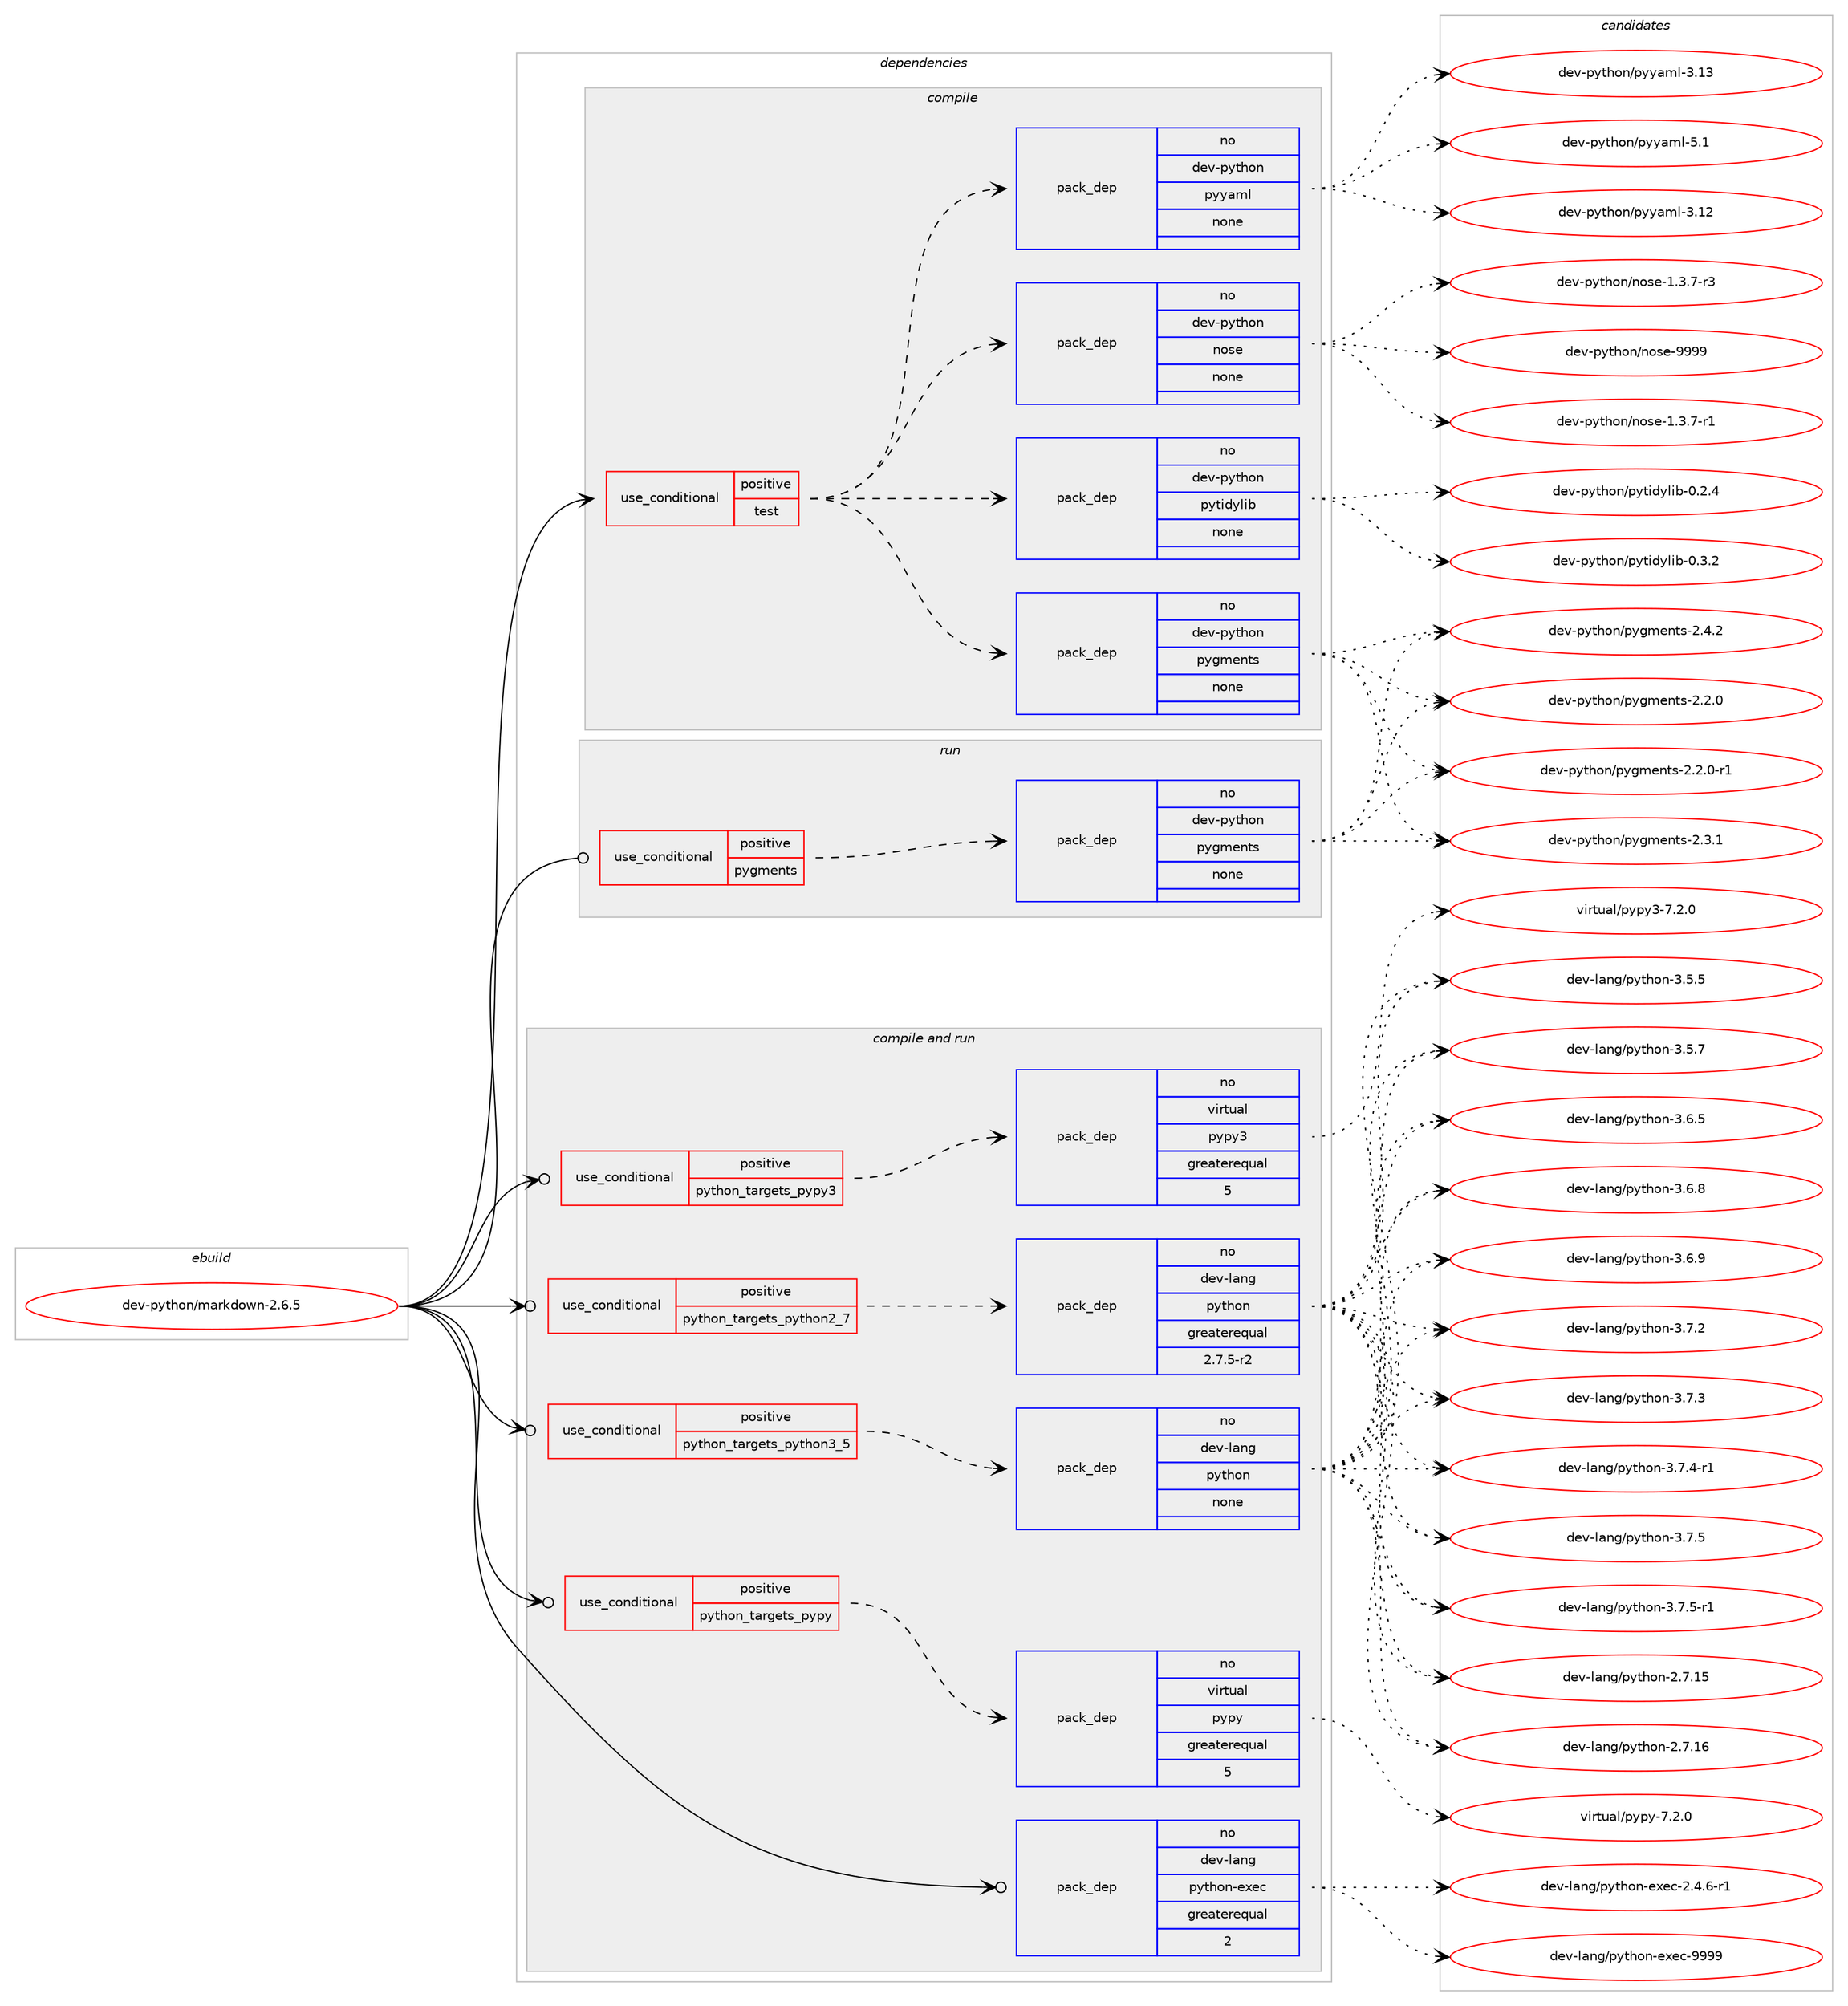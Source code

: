 digraph prolog {

# *************
# Graph options
# *************

newrank=true;
concentrate=true;
compound=true;
graph [rankdir=LR,fontname=Helvetica,fontsize=10,ranksep=1.5];#, ranksep=2.5, nodesep=0.2];
edge  [arrowhead=vee];
node  [fontname=Helvetica,fontsize=10];

# **********
# The ebuild
# **********

subgraph cluster_leftcol {
color=gray;
rank=same;
label=<<i>ebuild</i>>;
id [label="dev-python/markdown-2.6.5", color=red, width=4, href="../dev-python/markdown-2.6.5.svg"];
}

# ****************
# The dependencies
# ****************

subgraph cluster_midcol {
color=gray;
label=<<i>dependencies</i>>;
subgraph cluster_compile {
fillcolor="#eeeeee";
style=filled;
label=<<i>compile</i>>;
subgraph cond142299 {
dependency613913 [label=<<TABLE BORDER="0" CELLBORDER="1" CELLSPACING="0" CELLPADDING="4"><TR><TD ROWSPAN="3" CELLPADDING="10">use_conditional</TD></TR><TR><TD>positive</TD></TR><TR><TD>test</TD></TR></TABLE>>, shape=none, color=red];
subgraph pack459810 {
dependency613914 [label=<<TABLE BORDER="0" CELLBORDER="1" CELLSPACING="0" CELLPADDING="4" WIDTH="220"><TR><TD ROWSPAN="6" CELLPADDING="30">pack_dep</TD></TR><TR><TD WIDTH="110">no</TD></TR><TR><TD>dev-python</TD></TR><TR><TD>nose</TD></TR><TR><TD>none</TD></TR><TR><TD></TD></TR></TABLE>>, shape=none, color=blue];
}
dependency613913:e -> dependency613914:w [weight=20,style="dashed",arrowhead="vee"];
subgraph pack459811 {
dependency613915 [label=<<TABLE BORDER="0" CELLBORDER="1" CELLSPACING="0" CELLPADDING="4" WIDTH="220"><TR><TD ROWSPAN="6" CELLPADDING="30">pack_dep</TD></TR><TR><TD WIDTH="110">no</TD></TR><TR><TD>dev-python</TD></TR><TR><TD>pyyaml</TD></TR><TR><TD>none</TD></TR><TR><TD></TD></TR></TABLE>>, shape=none, color=blue];
}
dependency613913:e -> dependency613915:w [weight=20,style="dashed",arrowhead="vee"];
subgraph pack459812 {
dependency613916 [label=<<TABLE BORDER="0" CELLBORDER="1" CELLSPACING="0" CELLPADDING="4" WIDTH="220"><TR><TD ROWSPAN="6" CELLPADDING="30">pack_dep</TD></TR><TR><TD WIDTH="110">no</TD></TR><TR><TD>dev-python</TD></TR><TR><TD>pygments</TD></TR><TR><TD>none</TD></TR><TR><TD></TD></TR></TABLE>>, shape=none, color=blue];
}
dependency613913:e -> dependency613916:w [weight=20,style="dashed",arrowhead="vee"];
subgraph pack459813 {
dependency613917 [label=<<TABLE BORDER="0" CELLBORDER="1" CELLSPACING="0" CELLPADDING="4" WIDTH="220"><TR><TD ROWSPAN="6" CELLPADDING="30">pack_dep</TD></TR><TR><TD WIDTH="110">no</TD></TR><TR><TD>dev-python</TD></TR><TR><TD>pytidylib</TD></TR><TR><TD>none</TD></TR><TR><TD></TD></TR></TABLE>>, shape=none, color=blue];
}
dependency613913:e -> dependency613917:w [weight=20,style="dashed",arrowhead="vee"];
}
id:e -> dependency613913:w [weight=20,style="solid",arrowhead="vee"];
}
subgraph cluster_compileandrun {
fillcolor="#eeeeee";
style=filled;
label=<<i>compile and run</i>>;
subgraph cond142300 {
dependency613918 [label=<<TABLE BORDER="0" CELLBORDER="1" CELLSPACING="0" CELLPADDING="4"><TR><TD ROWSPAN="3" CELLPADDING="10">use_conditional</TD></TR><TR><TD>positive</TD></TR><TR><TD>python_targets_pypy</TD></TR></TABLE>>, shape=none, color=red];
subgraph pack459814 {
dependency613919 [label=<<TABLE BORDER="0" CELLBORDER="1" CELLSPACING="0" CELLPADDING="4" WIDTH="220"><TR><TD ROWSPAN="6" CELLPADDING="30">pack_dep</TD></TR><TR><TD WIDTH="110">no</TD></TR><TR><TD>virtual</TD></TR><TR><TD>pypy</TD></TR><TR><TD>greaterequal</TD></TR><TR><TD>5</TD></TR></TABLE>>, shape=none, color=blue];
}
dependency613918:e -> dependency613919:w [weight=20,style="dashed",arrowhead="vee"];
}
id:e -> dependency613918:w [weight=20,style="solid",arrowhead="odotvee"];
subgraph cond142301 {
dependency613920 [label=<<TABLE BORDER="0" CELLBORDER="1" CELLSPACING="0" CELLPADDING="4"><TR><TD ROWSPAN="3" CELLPADDING="10">use_conditional</TD></TR><TR><TD>positive</TD></TR><TR><TD>python_targets_pypy3</TD></TR></TABLE>>, shape=none, color=red];
subgraph pack459815 {
dependency613921 [label=<<TABLE BORDER="0" CELLBORDER="1" CELLSPACING="0" CELLPADDING="4" WIDTH="220"><TR><TD ROWSPAN="6" CELLPADDING="30">pack_dep</TD></TR><TR><TD WIDTH="110">no</TD></TR><TR><TD>virtual</TD></TR><TR><TD>pypy3</TD></TR><TR><TD>greaterequal</TD></TR><TR><TD>5</TD></TR></TABLE>>, shape=none, color=blue];
}
dependency613920:e -> dependency613921:w [weight=20,style="dashed",arrowhead="vee"];
}
id:e -> dependency613920:w [weight=20,style="solid",arrowhead="odotvee"];
subgraph cond142302 {
dependency613922 [label=<<TABLE BORDER="0" CELLBORDER="1" CELLSPACING="0" CELLPADDING="4"><TR><TD ROWSPAN="3" CELLPADDING="10">use_conditional</TD></TR><TR><TD>positive</TD></TR><TR><TD>python_targets_python2_7</TD></TR></TABLE>>, shape=none, color=red];
subgraph pack459816 {
dependency613923 [label=<<TABLE BORDER="0" CELLBORDER="1" CELLSPACING="0" CELLPADDING="4" WIDTH="220"><TR><TD ROWSPAN="6" CELLPADDING="30">pack_dep</TD></TR><TR><TD WIDTH="110">no</TD></TR><TR><TD>dev-lang</TD></TR><TR><TD>python</TD></TR><TR><TD>greaterequal</TD></TR><TR><TD>2.7.5-r2</TD></TR></TABLE>>, shape=none, color=blue];
}
dependency613922:e -> dependency613923:w [weight=20,style="dashed",arrowhead="vee"];
}
id:e -> dependency613922:w [weight=20,style="solid",arrowhead="odotvee"];
subgraph cond142303 {
dependency613924 [label=<<TABLE BORDER="0" CELLBORDER="1" CELLSPACING="0" CELLPADDING="4"><TR><TD ROWSPAN="3" CELLPADDING="10">use_conditional</TD></TR><TR><TD>positive</TD></TR><TR><TD>python_targets_python3_5</TD></TR></TABLE>>, shape=none, color=red];
subgraph pack459817 {
dependency613925 [label=<<TABLE BORDER="0" CELLBORDER="1" CELLSPACING="0" CELLPADDING="4" WIDTH="220"><TR><TD ROWSPAN="6" CELLPADDING="30">pack_dep</TD></TR><TR><TD WIDTH="110">no</TD></TR><TR><TD>dev-lang</TD></TR><TR><TD>python</TD></TR><TR><TD>none</TD></TR><TR><TD></TD></TR></TABLE>>, shape=none, color=blue];
}
dependency613924:e -> dependency613925:w [weight=20,style="dashed",arrowhead="vee"];
}
id:e -> dependency613924:w [weight=20,style="solid",arrowhead="odotvee"];
subgraph pack459818 {
dependency613926 [label=<<TABLE BORDER="0" CELLBORDER="1" CELLSPACING="0" CELLPADDING="4" WIDTH="220"><TR><TD ROWSPAN="6" CELLPADDING="30">pack_dep</TD></TR><TR><TD WIDTH="110">no</TD></TR><TR><TD>dev-lang</TD></TR><TR><TD>python-exec</TD></TR><TR><TD>greaterequal</TD></TR><TR><TD>2</TD></TR></TABLE>>, shape=none, color=blue];
}
id:e -> dependency613926:w [weight=20,style="solid",arrowhead="odotvee"];
}
subgraph cluster_run {
fillcolor="#eeeeee";
style=filled;
label=<<i>run</i>>;
subgraph cond142304 {
dependency613927 [label=<<TABLE BORDER="0" CELLBORDER="1" CELLSPACING="0" CELLPADDING="4"><TR><TD ROWSPAN="3" CELLPADDING="10">use_conditional</TD></TR><TR><TD>positive</TD></TR><TR><TD>pygments</TD></TR></TABLE>>, shape=none, color=red];
subgraph pack459819 {
dependency613928 [label=<<TABLE BORDER="0" CELLBORDER="1" CELLSPACING="0" CELLPADDING="4" WIDTH="220"><TR><TD ROWSPAN="6" CELLPADDING="30">pack_dep</TD></TR><TR><TD WIDTH="110">no</TD></TR><TR><TD>dev-python</TD></TR><TR><TD>pygments</TD></TR><TR><TD>none</TD></TR><TR><TD></TD></TR></TABLE>>, shape=none, color=blue];
}
dependency613927:e -> dependency613928:w [weight=20,style="dashed",arrowhead="vee"];
}
id:e -> dependency613927:w [weight=20,style="solid",arrowhead="odot"];
}
}

# **************
# The candidates
# **************

subgraph cluster_choices {
rank=same;
color=gray;
label=<<i>candidates</i>>;

subgraph choice459810 {
color=black;
nodesep=1;
choice10010111845112121116104111110471101111151014549465146554511449 [label="dev-python/nose-1.3.7-r1", color=red, width=4,href="../dev-python/nose-1.3.7-r1.svg"];
choice10010111845112121116104111110471101111151014549465146554511451 [label="dev-python/nose-1.3.7-r3", color=red, width=4,href="../dev-python/nose-1.3.7-r3.svg"];
choice10010111845112121116104111110471101111151014557575757 [label="dev-python/nose-9999", color=red, width=4,href="../dev-python/nose-9999.svg"];
dependency613914:e -> choice10010111845112121116104111110471101111151014549465146554511449:w [style=dotted,weight="100"];
dependency613914:e -> choice10010111845112121116104111110471101111151014549465146554511451:w [style=dotted,weight="100"];
dependency613914:e -> choice10010111845112121116104111110471101111151014557575757:w [style=dotted,weight="100"];
}
subgraph choice459811 {
color=black;
nodesep=1;
choice1001011184511212111610411111047112121121971091084551464950 [label="dev-python/pyyaml-3.12", color=red, width=4,href="../dev-python/pyyaml-3.12.svg"];
choice1001011184511212111610411111047112121121971091084551464951 [label="dev-python/pyyaml-3.13", color=red, width=4,href="../dev-python/pyyaml-3.13.svg"];
choice10010111845112121116104111110471121211219710910845534649 [label="dev-python/pyyaml-5.1", color=red, width=4,href="../dev-python/pyyaml-5.1.svg"];
dependency613915:e -> choice1001011184511212111610411111047112121121971091084551464950:w [style=dotted,weight="100"];
dependency613915:e -> choice1001011184511212111610411111047112121121971091084551464951:w [style=dotted,weight="100"];
dependency613915:e -> choice10010111845112121116104111110471121211219710910845534649:w [style=dotted,weight="100"];
}
subgraph choice459812 {
color=black;
nodesep=1;
choice1001011184511212111610411111047112121103109101110116115455046504648 [label="dev-python/pygments-2.2.0", color=red, width=4,href="../dev-python/pygments-2.2.0.svg"];
choice10010111845112121116104111110471121211031091011101161154550465046484511449 [label="dev-python/pygments-2.2.0-r1", color=red, width=4,href="../dev-python/pygments-2.2.0-r1.svg"];
choice1001011184511212111610411111047112121103109101110116115455046514649 [label="dev-python/pygments-2.3.1", color=red, width=4,href="../dev-python/pygments-2.3.1.svg"];
choice1001011184511212111610411111047112121103109101110116115455046524650 [label="dev-python/pygments-2.4.2", color=red, width=4,href="../dev-python/pygments-2.4.2.svg"];
dependency613916:e -> choice1001011184511212111610411111047112121103109101110116115455046504648:w [style=dotted,weight="100"];
dependency613916:e -> choice10010111845112121116104111110471121211031091011101161154550465046484511449:w [style=dotted,weight="100"];
dependency613916:e -> choice1001011184511212111610411111047112121103109101110116115455046514649:w [style=dotted,weight="100"];
dependency613916:e -> choice1001011184511212111610411111047112121103109101110116115455046524650:w [style=dotted,weight="100"];
}
subgraph choice459813 {
color=black;
nodesep=1;
choice100101118451121211161041111104711212111610510012110810598454846504652 [label="dev-python/pytidylib-0.2.4", color=red, width=4,href="../dev-python/pytidylib-0.2.4.svg"];
choice100101118451121211161041111104711212111610510012110810598454846514650 [label="dev-python/pytidylib-0.3.2", color=red, width=4,href="../dev-python/pytidylib-0.3.2.svg"];
dependency613917:e -> choice100101118451121211161041111104711212111610510012110810598454846504652:w [style=dotted,weight="100"];
dependency613917:e -> choice100101118451121211161041111104711212111610510012110810598454846514650:w [style=dotted,weight="100"];
}
subgraph choice459814 {
color=black;
nodesep=1;
choice1181051141161179710847112121112121455546504648 [label="virtual/pypy-7.2.0", color=red, width=4,href="../virtual/pypy-7.2.0.svg"];
dependency613919:e -> choice1181051141161179710847112121112121455546504648:w [style=dotted,weight="100"];
}
subgraph choice459815 {
color=black;
nodesep=1;
choice118105114116117971084711212111212151455546504648 [label="virtual/pypy3-7.2.0", color=red, width=4,href="../virtual/pypy3-7.2.0.svg"];
dependency613921:e -> choice118105114116117971084711212111212151455546504648:w [style=dotted,weight="100"];
}
subgraph choice459816 {
color=black;
nodesep=1;
choice10010111845108971101034711212111610411111045504655464953 [label="dev-lang/python-2.7.15", color=red, width=4,href="../dev-lang/python-2.7.15.svg"];
choice10010111845108971101034711212111610411111045504655464954 [label="dev-lang/python-2.7.16", color=red, width=4,href="../dev-lang/python-2.7.16.svg"];
choice100101118451089711010347112121116104111110455146534653 [label="dev-lang/python-3.5.5", color=red, width=4,href="../dev-lang/python-3.5.5.svg"];
choice100101118451089711010347112121116104111110455146534655 [label="dev-lang/python-3.5.7", color=red, width=4,href="../dev-lang/python-3.5.7.svg"];
choice100101118451089711010347112121116104111110455146544653 [label="dev-lang/python-3.6.5", color=red, width=4,href="../dev-lang/python-3.6.5.svg"];
choice100101118451089711010347112121116104111110455146544656 [label="dev-lang/python-3.6.8", color=red, width=4,href="../dev-lang/python-3.6.8.svg"];
choice100101118451089711010347112121116104111110455146544657 [label="dev-lang/python-3.6.9", color=red, width=4,href="../dev-lang/python-3.6.9.svg"];
choice100101118451089711010347112121116104111110455146554650 [label="dev-lang/python-3.7.2", color=red, width=4,href="../dev-lang/python-3.7.2.svg"];
choice100101118451089711010347112121116104111110455146554651 [label="dev-lang/python-3.7.3", color=red, width=4,href="../dev-lang/python-3.7.3.svg"];
choice1001011184510897110103471121211161041111104551465546524511449 [label="dev-lang/python-3.7.4-r1", color=red, width=4,href="../dev-lang/python-3.7.4-r1.svg"];
choice100101118451089711010347112121116104111110455146554653 [label="dev-lang/python-3.7.5", color=red, width=4,href="../dev-lang/python-3.7.5.svg"];
choice1001011184510897110103471121211161041111104551465546534511449 [label="dev-lang/python-3.7.5-r1", color=red, width=4,href="../dev-lang/python-3.7.5-r1.svg"];
dependency613923:e -> choice10010111845108971101034711212111610411111045504655464953:w [style=dotted,weight="100"];
dependency613923:e -> choice10010111845108971101034711212111610411111045504655464954:w [style=dotted,weight="100"];
dependency613923:e -> choice100101118451089711010347112121116104111110455146534653:w [style=dotted,weight="100"];
dependency613923:e -> choice100101118451089711010347112121116104111110455146534655:w [style=dotted,weight="100"];
dependency613923:e -> choice100101118451089711010347112121116104111110455146544653:w [style=dotted,weight="100"];
dependency613923:e -> choice100101118451089711010347112121116104111110455146544656:w [style=dotted,weight="100"];
dependency613923:e -> choice100101118451089711010347112121116104111110455146544657:w [style=dotted,weight="100"];
dependency613923:e -> choice100101118451089711010347112121116104111110455146554650:w [style=dotted,weight="100"];
dependency613923:e -> choice100101118451089711010347112121116104111110455146554651:w [style=dotted,weight="100"];
dependency613923:e -> choice1001011184510897110103471121211161041111104551465546524511449:w [style=dotted,weight="100"];
dependency613923:e -> choice100101118451089711010347112121116104111110455146554653:w [style=dotted,weight="100"];
dependency613923:e -> choice1001011184510897110103471121211161041111104551465546534511449:w [style=dotted,weight="100"];
}
subgraph choice459817 {
color=black;
nodesep=1;
choice10010111845108971101034711212111610411111045504655464953 [label="dev-lang/python-2.7.15", color=red, width=4,href="../dev-lang/python-2.7.15.svg"];
choice10010111845108971101034711212111610411111045504655464954 [label="dev-lang/python-2.7.16", color=red, width=4,href="../dev-lang/python-2.7.16.svg"];
choice100101118451089711010347112121116104111110455146534653 [label="dev-lang/python-3.5.5", color=red, width=4,href="../dev-lang/python-3.5.5.svg"];
choice100101118451089711010347112121116104111110455146534655 [label="dev-lang/python-3.5.7", color=red, width=4,href="../dev-lang/python-3.5.7.svg"];
choice100101118451089711010347112121116104111110455146544653 [label="dev-lang/python-3.6.5", color=red, width=4,href="../dev-lang/python-3.6.5.svg"];
choice100101118451089711010347112121116104111110455146544656 [label="dev-lang/python-3.6.8", color=red, width=4,href="../dev-lang/python-3.6.8.svg"];
choice100101118451089711010347112121116104111110455146544657 [label="dev-lang/python-3.6.9", color=red, width=4,href="../dev-lang/python-3.6.9.svg"];
choice100101118451089711010347112121116104111110455146554650 [label="dev-lang/python-3.7.2", color=red, width=4,href="../dev-lang/python-3.7.2.svg"];
choice100101118451089711010347112121116104111110455146554651 [label="dev-lang/python-3.7.3", color=red, width=4,href="../dev-lang/python-3.7.3.svg"];
choice1001011184510897110103471121211161041111104551465546524511449 [label="dev-lang/python-3.7.4-r1", color=red, width=4,href="../dev-lang/python-3.7.4-r1.svg"];
choice100101118451089711010347112121116104111110455146554653 [label="dev-lang/python-3.7.5", color=red, width=4,href="../dev-lang/python-3.7.5.svg"];
choice1001011184510897110103471121211161041111104551465546534511449 [label="dev-lang/python-3.7.5-r1", color=red, width=4,href="../dev-lang/python-3.7.5-r1.svg"];
dependency613925:e -> choice10010111845108971101034711212111610411111045504655464953:w [style=dotted,weight="100"];
dependency613925:e -> choice10010111845108971101034711212111610411111045504655464954:w [style=dotted,weight="100"];
dependency613925:e -> choice100101118451089711010347112121116104111110455146534653:w [style=dotted,weight="100"];
dependency613925:e -> choice100101118451089711010347112121116104111110455146534655:w [style=dotted,weight="100"];
dependency613925:e -> choice100101118451089711010347112121116104111110455146544653:w [style=dotted,weight="100"];
dependency613925:e -> choice100101118451089711010347112121116104111110455146544656:w [style=dotted,weight="100"];
dependency613925:e -> choice100101118451089711010347112121116104111110455146544657:w [style=dotted,weight="100"];
dependency613925:e -> choice100101118451089711010347112121116104111110455146554650:w [style=dotted,weight="100"];
dependency613925:e -> choice100101118451089711010347112121116104111110455146554651:w [style=dotted,weight="100"];
dependency613925:e -> choice1001011184510897110103471121211161041111104551465546524511449:w [style=dotted,weight="100"];
dependency613925:e -> choice100101118451089711010347112121116104111110455146554653:w [style=dotted,weight="100"];
dependency613925:e -> choice1001011184510897110103471121211161041111104551465546534511449:w [style=dotted,weight="100"];
}
subgraph choice459818 {
color=black;
nodesep=1;
choice10010111845108971101034711212111610411111045101120101994550465246544511449 [label="dev-lang/python-exec-2.4.6-r1", color=red, width=4,href="../dev-lang/python-exec-2.4.6-r1.svg"];
choice10010111845108971101034711212111610411111045101120101994557575757 [label="dev-lang/python-exec-9999", color=red, width=4,href="../dev-lang/python-exec-9999.svg"];
dependency613926:e -> choice10010111845108971101034711212111610411111045101120101994550465246544511449:w [style=dotted,weight="100"];
dependency613926:e -> choice10010111845108971101034711212111610411111045101120101994557575757:w [style=dotted,weight="100"];
}
subgraph choice459819 {
color=black;
nodesep=1;
choice1001011184511212111610411111047112121103109101110116115455046504648 [label="dev-python/pygments-2.2.0", color=red, width=4,href="../dev-python/pygments-2.2.0.svg"];
choice10010111845112121116104111110471121211031091011101161154550465046484511449 [label="dev-python/pygments-2.2.0-r1", color=red, width=4,href="../dev-python/pygments-2.2.0-r1.svg"];
choice1001011184511212111610411111047112121103109101110116115455046514649 [label="dev-python/pygments-2.3.1", color=red, width=4,href="../dev-python/pygments-2.3.1.svg"];
choice1001011184511212111610411111047112121103109101110116115455046524650 [label="dev-python/pygments-2.4.2", color=red, width=4,href="../dev-python/pygments-2.4.2.svg"];
dependency613928:e -> choice1001011184511212111610411111047112121103109101110116115455046504648:w [style=dotted,weight="100"];
dependency613928:e -> choice10010111845112121116104111110471121211031091011101161154550465046484511449:w [style=dotted,weight="100"];
dependency613928:e -> choice1001011184511212111610411111047112121103109101110116115455046514649:w [style=dotted,weight="100"];
dependency613928:e -> choice1001011184511212111610411111047112121103109101110116115455046524650:w [style=dotted,weight="100"];
}
}

}
